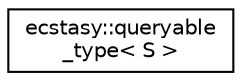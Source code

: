digraph "Graphical Class Hierarchy"
{
 // LATEX_PDF_SIZE
  edge [fontname="Helvetica",fontsize="10",labelfontname="Helvetica",labelfontsize="10"];
  node [fontname="Helvetica",fontsize="10",shape=record];
  rankdir="LR";
  Node0 [label="ecstasy::queryable\l_type\< S \>",height=0.2,width=0.4,color="black", fillcolor="white", style="filled",URL="$structecstasy_1_1queryable__type_3_01_s_01_4.html",tooltip="Try to get the type of a queryable associated to a type stored in the registry (component,..."];
}

